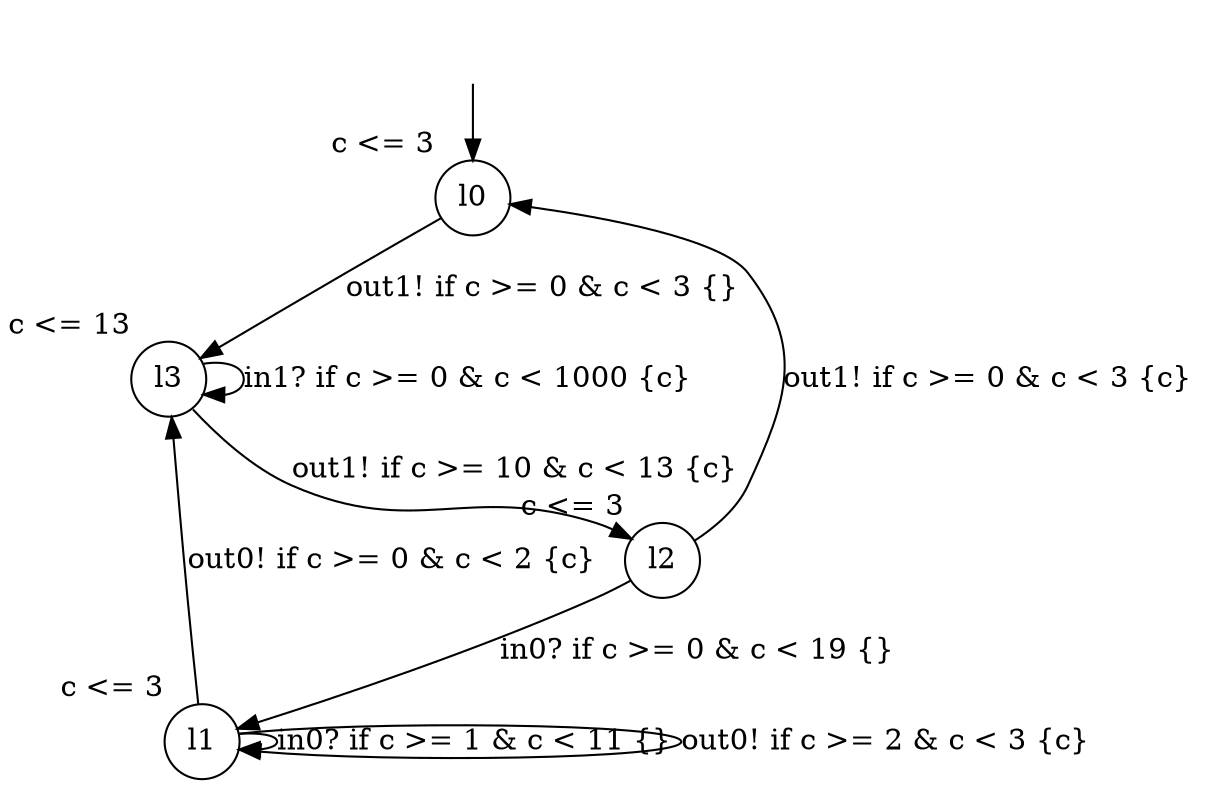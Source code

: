 digraph g {
__start0 [label="" shape="none"];
l0 [shape="circle" margin=0 label="l0", xlabel="c <= 3"];
l1 [shape="circle" margin=0 label="l1", xlabel="c <= 3"];
l2 [shape="circle" margin=0 label="l2", xlabel="c <= 3"];
l3 [shape="circle" margin=0 label="l3", xlabel="c <= 13"];
l0 -> l3 [label="out1! if c >= 0 & c < 3 {} "];
l1 -> l1 [label="in0? if c >= 1 & c < 11 {} "];
l1 -> l1 [label="out0! if c >= 2 & c < 3 {c} "];
l1 -> l3 [label="out0! if c >= 0 & c < 2 {c} "];
l2 -> l0 [label="out1! if c >= 0 & c < 3 {c} "];
l2 -> l1 [label="in0? if c >= 0 & c < 19 {} "];
l3 -> l3 [label="in1? if c >= 0 & c < 1000 {c} "];
l3 -> l2 [label="out1! if c >= 10 & c < 13 {c} "];
__start0 -> l0;
}

